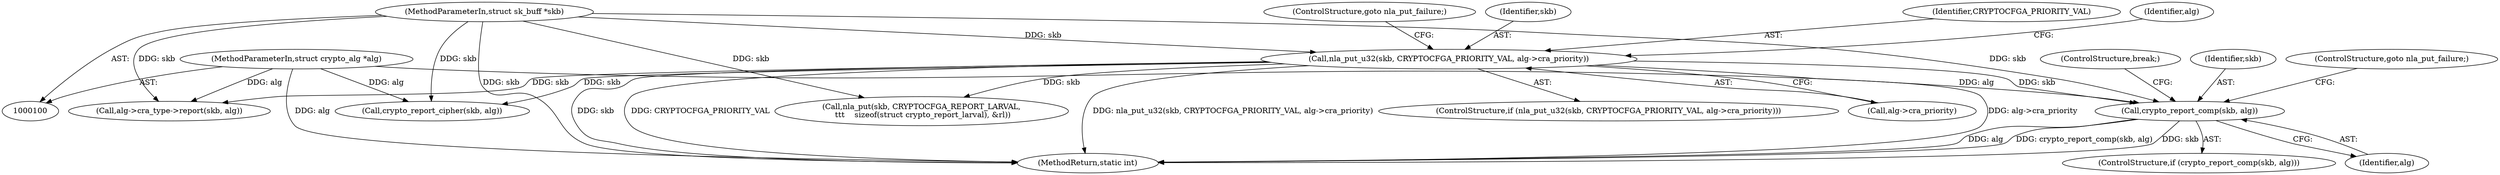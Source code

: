 digraph "0_linux_9a5467bf7b6e9e02ec9c3da4e23747c05faeaac6_7@API" {
"1000225" [label="(Call,crypto_report_comp(skb, alg))"];
"1000158" [label="(Call,nla_put_u32(skb, CRYPTOCFGA_PRIORITY_VAL, alg->cra_priority))"];
"1000103" [label="(MethodParameterIn,struct sk_buff *skb)"];
"1000101" [label="(MethodParameterIn,struct crypto_alg *alg)"];
"1000224" [label="(ControlStructure,if (crypto_report_comp(skb, alg)))"];
"1000227" [label="(Identifier,alg)"];
"1000229" [label="(ControlStructure,break;)"];
"1000161" [label="(Call,alg->cra_priority)"];
"1000225" [label="(Call,crypto_report_comp(skb, alg))"];
"1000226" [label="(Identifier,skb)"];
"1000164" [label="(ControlStructure,goto nla_put_failure;)"];
"1000103" [label="(MethodParameterIn,struct sk_buff *skb)"];
"1000159" [label="(Identifier,skb)"];
"1000160" [label="(Identifier,CRYPTOCFGA_PRIORITY_VAL)"];
"1000181" [label="(Call,nla_put(skb, CRYPTOCFGA_REPORT_LARVAL,\n \t\t\t    sizeof(struct crypto_report_larval), &rl))"];
"1000101" [label="(MethodParameterIn,struct crypto_alg *alg)"];
"1000202" [label="(Call,alg->cra_type->report(skb, alg))"];
"1000168" [label="(Identifier,alg)"];
"1000218" [label="(Call,crypto_report_cipher(skb, alg))"];
"1000237" [label="(MethodReturn,static int)"];
"1000158" [label="(Call,nla_put_u32(skb, CRYPTOCFGA_PRIORITY_VAL, alg->cra_priority))"];
"1000157" [label="(ControlStructure,if (nla_put_u32(skb, CRYPTOCFGA_PRIORITY_VAL, alg->cra_priority)))"];
"1000228" [label="(ControlStructure,goto nla_put_failure;)"];
"1000225" -> "1000224"  [label="AST: "];
"1000225" -> "1000227"  [label="CFG: "];
"1000226" -> "1000225"  [label="AST: "];
"1000227" -> "1000225"  [label="AST: "];
"1000228" -> "1000225"  [label="CFG: "];
"1000229" -> "1000225"  [label="CFG: "];
"1000225" -> "1000237"  [label="DDG: alg"];
"1000225" -> "1000237"  [label="DDG: crypto_report_comp(skb, alg)"];
"1000225" -> "1000237"  [label="DDG: skb"];
"1000158" -> "1000225"  [label="DDG: skb"];
"1000103" -> "1000225"  [label="DDG: skb"];
"1000101" -> "1000225"  [label="DDG: alg"];
"1000158" -> "1000157"  [label="AST: "];
"1000158" -> "1000161"  [label="CFG: "];
"1000159" -> "1000158"  [label="AST: "];
"1000160" -> "1000158"  [label="AST: "];
"1000161" -> "1000158"  [label="AST: "];
"1000164" -> "1000158"  [label="CFG: "];
"1000168" -> "1000158"  [label="CFG: "];
"1000158" -> "1000237"  [label="DDG: skb"];
"1000158" -> "1000237"  [label="DDG: CRYPTOCFGA_PRIORITY_VAL"];
"1000158" -> "1000237"  [label="DDG: nla_put_u32(skb, CRYPTOCFGA_PRIORITY_VAL, alg->cra_priority)"];
"1000158" -> "1000237"  [label="DDG: alg->cra_priority"];
"1000103" -> "1000158"  [label="DDG: skb"];
"1000158" -> "1000181"  [label="DDG: skb"];
"1000158" -> "1000202"  [label="DDG: skb"];
"1000158" -> "1000218"  [label="DDG: skb"];
"1000103" -> "1000100"  [label="AST: "];
"1000103" -> "1000237"  [label="DDG: skb"];
"1000103" -> "1000181"  [label="DDG: skb"];
"1000103" -> "1000202"  [label="DDG: skb"];
"1000103" -> "1000218"  [label="DDG: skb"];
"1000101" -> "1000100"  [label="AST: "];
"1000101" -> "1000237"  [label="DDG: alg"];
"1000101" -> "1000202"  [label="DDG: alg"];
"1000101" -> "1000218"  [label="DDG: alg"];
}
